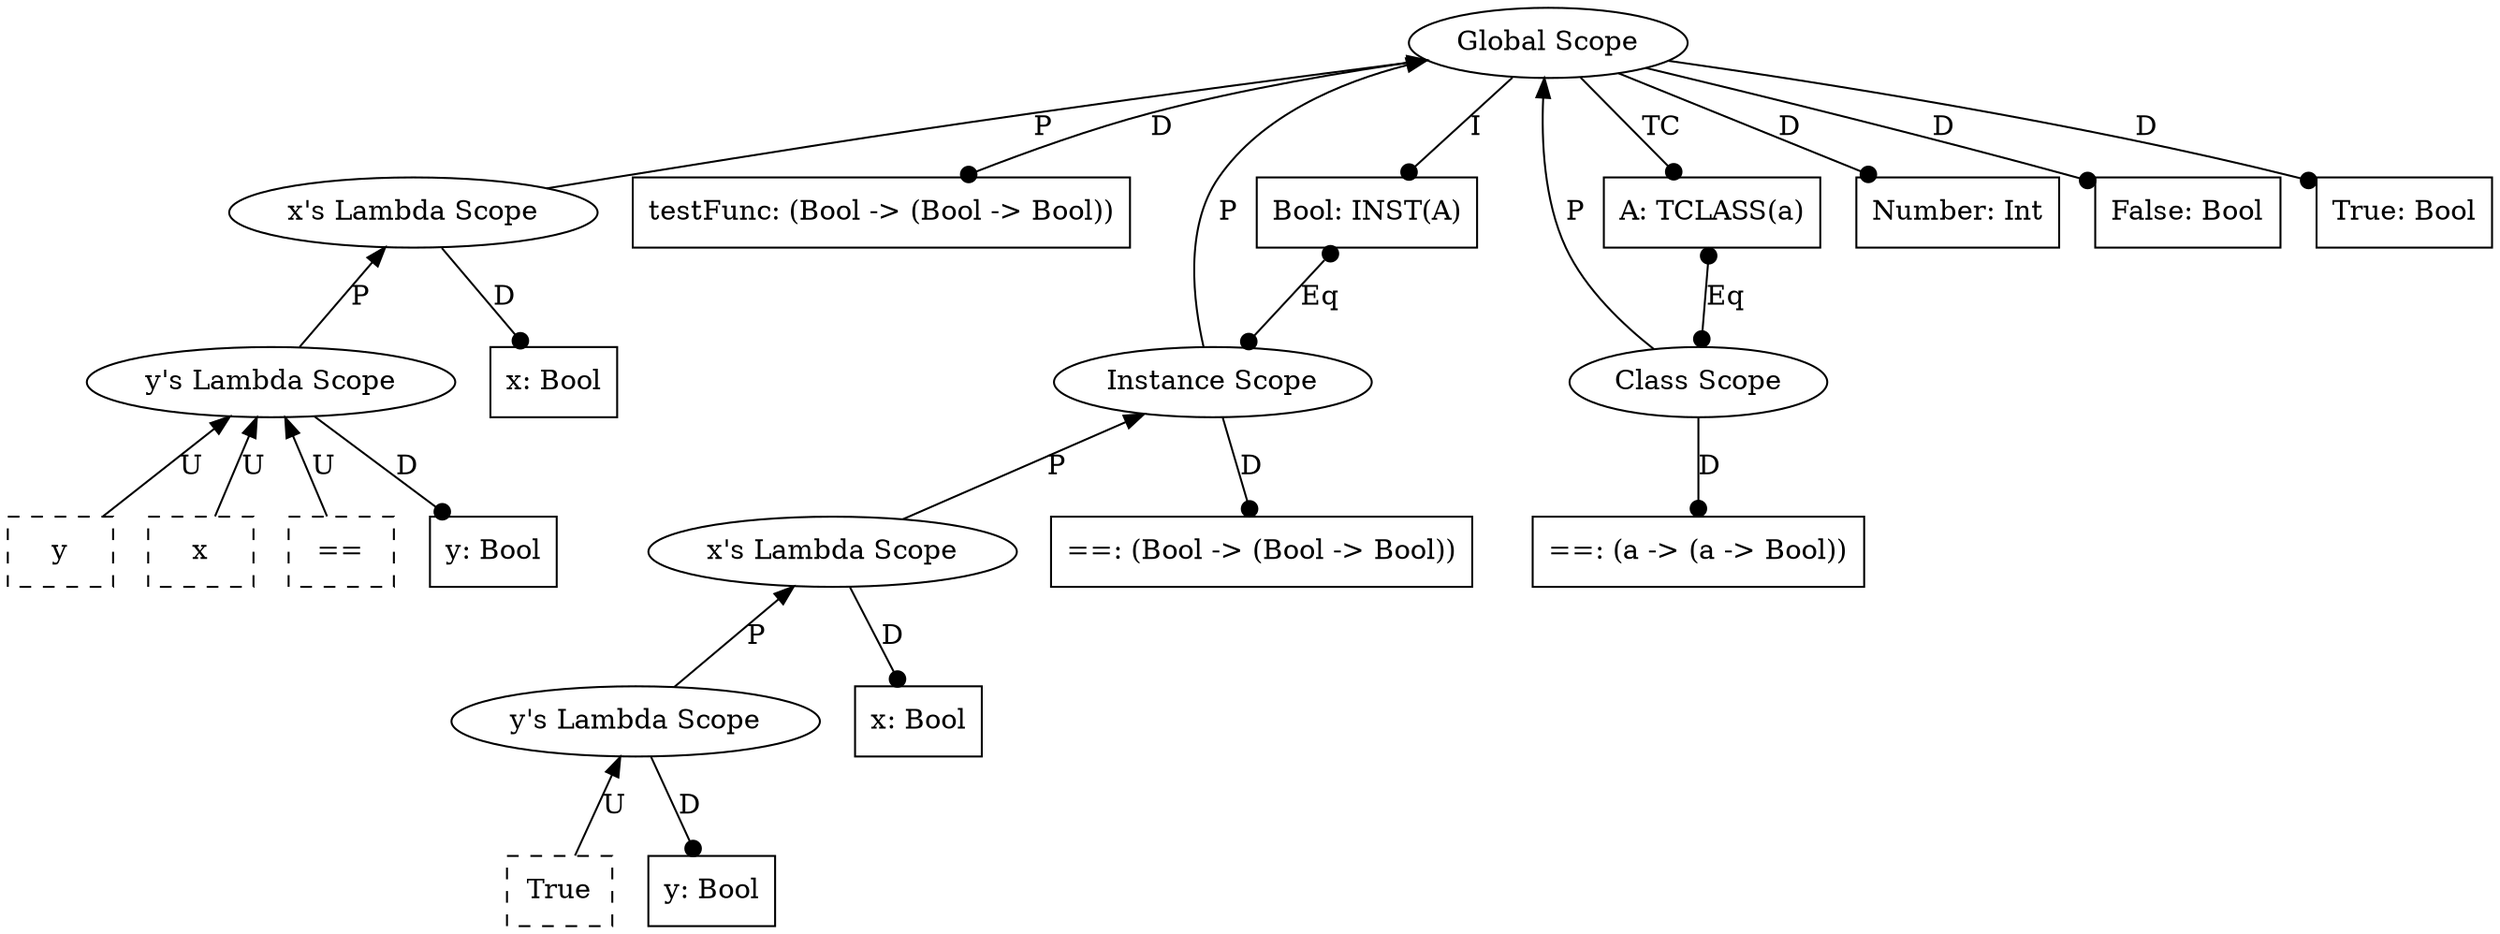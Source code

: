 graph {
    22 [label=y
       ,shape=box
       ,style=dashed];
    21 [label=x
       ,shape=box
       ,style=dashed];
    20 [label="=="
       ,shape=box
       ,style=dashed];
    19 [label="y: Bool",shape=box];
    18 [label="y's Lambda Scope"
       ,shape=ellipse];
    17 [label="x: Bool",shape=box];
    16 [label="x's Lambda Scope"
       ,shape=ellipse];
    15 [label="testFunc: (Bool -> (Bool -> Bool))"
       ,shape=box];
    14 [label=True
       ,shape=box
       ,style=dashed];
    13 [label="y: Bool",shape=box];
    12 [label="y's Lambda Scope"
       ,shape=ellipse];
    11 [label="x: Bool",shape=box];
    10 [label="x's Lambda Scope"
       ,shape=ellipse];
    9 [label="==: (Bool -> (Bool -> Bool))"
      ,shape=box];
    8 [label="Instance Scope"
      ,shape=ellipse];
    7 [label="Bool: INST(A)"
      ,shape=box];
    6 [label="==: (a -> (a -> Bool))"
      ,shape=box];
    5 [label="Class Scope"
      ,shape=ellipse];
    4 [label="A: TCLASS(a)"
      ,shape=box];
    3 [label="Number: Int"
      ,shape=box];
    2 [label="False: Bool"
      ,shape=box];
    1 [label="True: Bool"
      ,shape=box];
    0 [label="Global Scope"
      ,shape=ellipse];
    18 -- 22 [label=U,dir=back];
    18 -- 21 [label=U,dir=back];
    18 -- 20 [label=U,dir=back];
    18 -- 19 [label=D
             ,dir=forward
             ,arrowhead=dot];
    16 -- 18 [label=P,dir=back];
    16 -- 17 [label=D
             ,dir=forward
             ,arrowhead=dot];
    0 -- 16 [label=P,dir=back];
    0 -- 15 [label=D
            ,dir=forward
            ,arrowhead=dot];
    12 -- 14 [label=U,dir=back];
    12 -- 13 [label=D
             ,dir=forward
             ,arrowhead=dot];
    10 -- 12 [label=P,dir=back];
    10 -- 11 [label=D
             ,dir=forward
             ,arrowhead=dot];
    8 -- 10 [label=P,dir=back];
    8 -- 9 [label=D
           ,dir=forward
           ,arrowhead=dot];
    7 -- 8 [label=Eq
           ,dir=both
           ,arrowhead=dot
           ,arrowtail=dot];
    0 -- 8 [label=P,dir=back];
    0 -- 7 [label=I
           ,dir=forward
           ,arrowhead=dot];
    5 -- 6 [label=D
           ,dir=forward
           ,arrowhead=dot];
    4 -- 5 [label=Eq
           ,dir=both
           ,arrowhead=dot
           ,arrowtail=dot];
    0 -- 5 [label=P,dir=back];
    0 -- 4 [label=TC
           ,dir=forward
           ,arrowhead=dot];
    0 -- 3 [label=D
           ,dir=forward
           ,arrowhead=dot];
    0 -- 2 [label=D
           ,dir=forward
           ,arrowhead=dot];
    0 -- 1 [label=D
           ,dir=forward
           ,arrowhead=dot];
}
